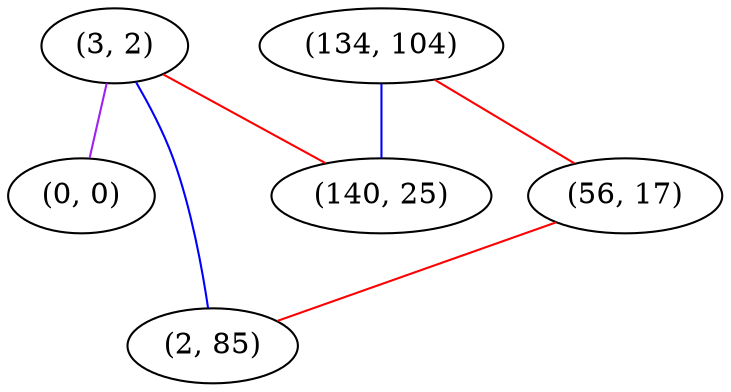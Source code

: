 graph "" {
"(3, 2)";
"(0, 0)";
"(134, 104)";
"(56, 17)";
"(2, 85)";
"(140, 25)";
"(3, 2)" -- "(2, 85)"  [color=blue, key=0, weight=3];
"(3, 2)" -- "(0, 0)"  [color=purple, key=0, weight=4];
"(3, 2)" -- "(140, 25)"  [color=red, key=0, weight=1];
"(134, 104)" -- "(56, 17)"  [color=red, key=0, weight=1];
"(134, 104)" -- "(140, 25)"  [color=blue, key=0, weight=3];
"(56, 17)" -- "(2, 85)"  [color=red, key=0, weight=1];
}

